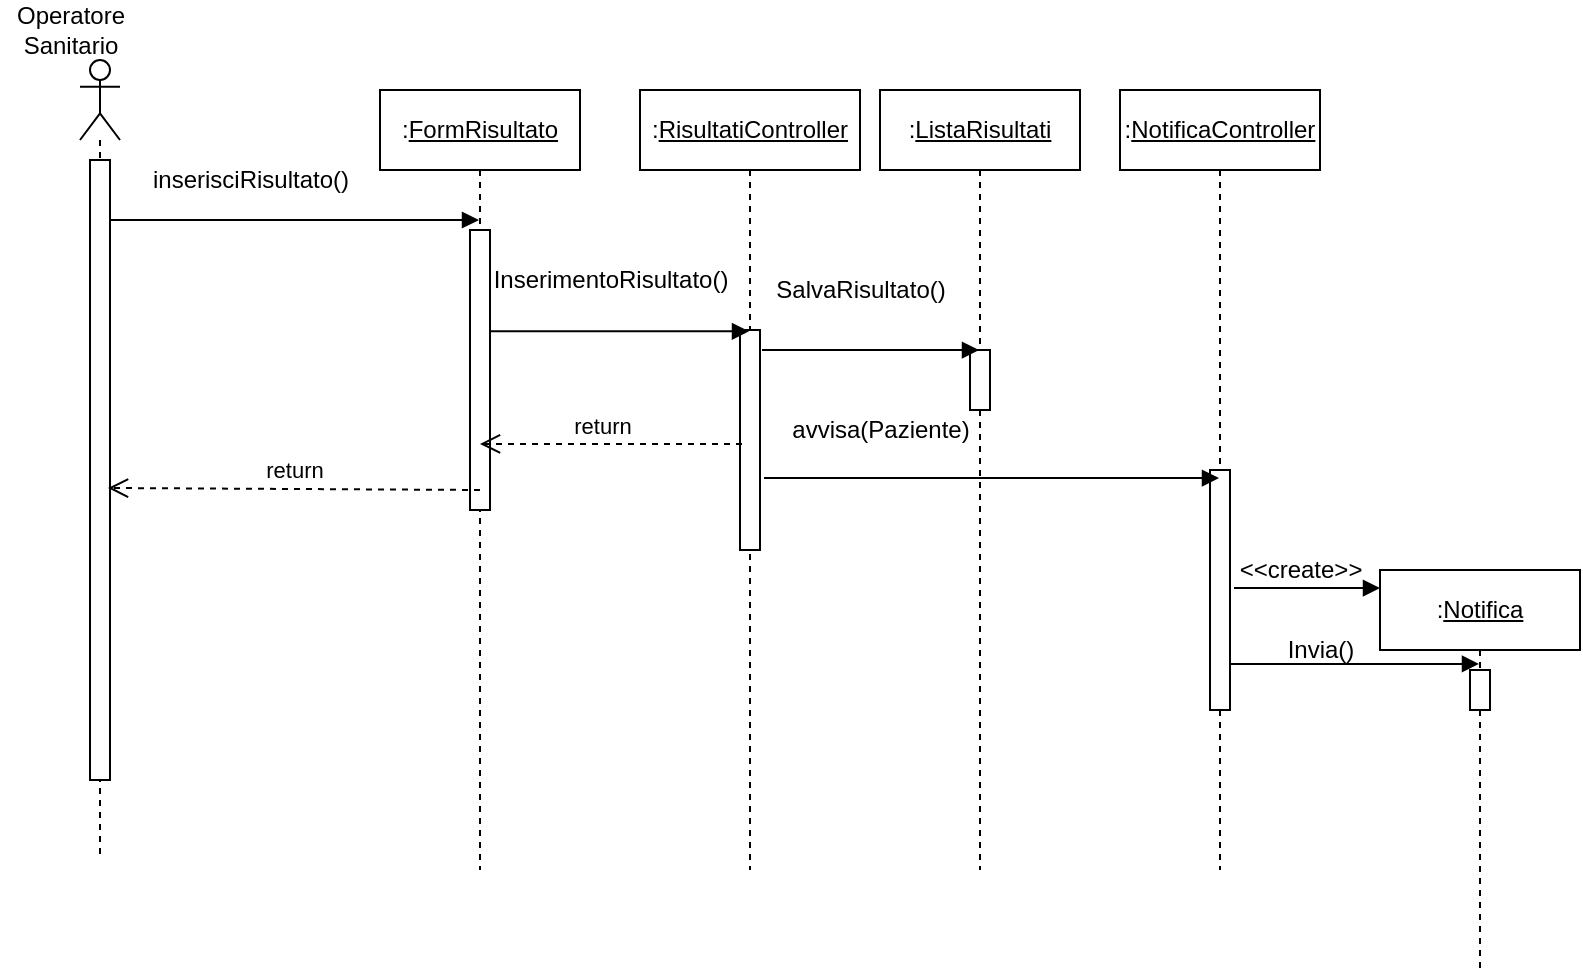 <mxfile version="13.9.9" type="device" pages="4"><diagram id="7swXtVof5Auf0bjsIxQQ" name="UC_01 sequence"><mxGraphModel dx="868" dy="450" grid="1" gridSize="10" guides="1" tooltips="1" connect="1" arrows="1" fold="1" page="1" pageScale="1" pageWidth="827" pageHeight="1169" math="0" shadow="0"><root><mxCell id="0"/><mxCell id="1" parent="0"/><mxCell id="t72wZ1P_A9mm2RrUKIpe-7" value=":&lt;u&gt;FormRisultato&lt;/u&gt;" style="shape=umlLifeline;perimeter=lifelinePerimeter;whiteSpace=wrap;html=1;container=1;collapsible=0;recursiveResize=0;outlineConnect=0;" parent="1" vertex="1"><mxGeometry x="200" y="50" width="100" height="390" as="geometry"/></mxCell><mxCell id="t72wZ1P_A9mm2RrUKIpe-12" value="" style="html=1;points=[];perimeter=orthogonalPerimeter;" parent="t72wZ1P_A9mm2RrUKIpe-7" vertex="1"><mxGeometry x="45" y="70" width="10" height="140" as="geometry"/></mxCell><mxCell id="t72wZ1P_A9mm2RrUKIpe-9" value="Operatore&lt;br&gt;Sanitario" style="text;html=1;align=center;verticalAlign=middle;resizable=0;points=[];autosize=1;" parent="1" vertex="1"><mxGeometry x="10" y="5" width="70" height="30" as="geometry"/></mxCell><mxCell id="t72wZ1P_A9mm2RrUKIpe-11" value="inserisciRisultato()" style="text;html=1;align=center;verticalAlign=middle;resizable=0;points=[];autosize=1;" parent="1" vertex="1"><mxGeometry x="80" y="85" width="110" height="20" as="geometry"/></mxCell><mxCell id="t72wZ1P_A9mm2RrUKIpe-16" value=":&lt;u&gt;RisultatiController&lt;/u&gt;" style="shape=umlLifeline;perimeter=lifelinePerimeter;whiteSpace=wrap;html=1;container=1;collapsible=0;recursiveResize=0;outlineConnect=0;size=40;" parent="1" vertex="1"><mxGeometry x="330" y="50" width="110" height="390" as="geometry"/></mxCell><mxCell id="t72wZ1P_A9mm2RrUKIpe-55" value="" style="html=1;points=[];perimeter=orthogonalPerimeter;" parent="t72wZ1P_A9mm2RrUKIpe-16" vertex="1"><mxGeometry x="50" y="120" width="10" height="110" as="geometry"/></mxCell><mxCell id="t72wZ1P_A9mm2RrUKIpe-17" value=":&lt;u&gt;NotificaController&lt;/u&gt;" style="shape=umlLifeline;perimeter=lifelinePerimeter;whiteSpace=wrap;html=1;container=1;collapsible=0;recursiveResize=0;outlineConnect=0;" parent="1" vertex="1"><mxGeometry x="570" y="50" width="100" height="390" as="geometry"/></mxCell><mxCell id="t72wZ1P_A9mm2RrUKIpe-64" value="" style="html=1;points=[];perimeter=orthogonalPerimeter;" parent="t72wZ1P_A9mm2RrUKIpe-17" vertex="1"><mxGeometry x="45" y="190" width="10" height="120" as="geometry"/></mxCell><mxCell id="t72wZ1P_A9mm2RrUKIpe-18" value=":&lt;u&gt;ListaRisultati&lt;/u&gt;" style="shape=umlLifeline;perimeter=lifelinePerimeter;whiteSpace=wrap;html=1;container=1;collapsible=0;recursiveResize=0;outlineConnect=0;" parent="1" vertex="1"><mxGeometry x="450" y="50" width="100" height="390" as="geometry"/></mxCell><mxCell id="t72wZ1P_A9mm2RrUKIpe-62" value="" style="html=1;points=[];perimeter=orthogonalPerimeter;" parent="t72wZ1P_A9mm2RrUKIpe-18" vertex="1"><mxGeometry x="45" y="130" width="10" height="30" as="geometry"/></mxCell><mxCell id="t72wZ1P_A9mm2RrUKIpe-19" value=":&lt;u&gt;Notifica&lt;/u&gt;" style="shape=umlLifeline;perimeter=lifelinePerimeter;whiteSpace=wrap;html=1;container=1;collapsible=0;recursiveResize=0;outlineConnect=0;" parent="1" vertex="1"><mxGeometry x="700" y="290" width="100" height="200" as="geometry"/></mxCell><mxCell id="t72wZ1P_A9mm2RrUKIpe-69" value="" style="html=1;points=[];perimeter=orthogonalPerimeter;" parent="t72wZ1P_A9mm2RrUKIpe-19" vertex="1"><mxGeometry x="45" y="50" width="10" height="20" as="geometry"/></mxCell><mxCell id="t72wZ1P_A9mm2RrUKIpe-20" value="InserimentoRisultato()" style="text;html=1;align=center;verticalAlign=middle;resizable=0;points=[];autosize=1;" parent="1" vertex="1"><mxGeometry x="250" y="135" width="130" height="20" as="geometry"/></mxCell><mxCell id="t72wZ1P_A9mm2RrUKIpe-37" value="" style="shape=umlLifeline;participant=umlActor;perimeter=lifelinePerimeter;whiteSpace=wrap;html=1;container=1;collapsible=0;recursiveResize=0;verticalAlign=top;spacingTop=36;outlineConnect=0;" parent="1" vertex="1"><mxGeometry x="50" y="35" width="20" height="400" as="geometry"/></mxCell><mxCell id="t72wZ1P_A9mm2RrUKIpe-38" value="" style="html=1;verticalAlign=bottom;endArrow=block;" parent="t72wZ1P_A9mm2RrUKIpe-37" target="t72wZ1P_A9mm2RrUKIpe-7" edge="1"><mxGeometry x="-0.064" y="-20" width="80" relative="1" as="geometry"><mxPoint x="10" y="80" as="sourcePoint"/><mxPoint x="90" y="80" as="targetPoint"/><mxPoint as="offset"/></mxGeometry></mxCell><mxCell id="t72wZ1P_A9mm2RrUKIpe-39" value="" style="html=1;points=[];perimeter=orthogonalPerimeter;" parent="t72wZ1P_A9mm2RrUKIpe-37" vertex="1"><mxGeometry x="5" y="50" width="10" height="310" as="geometry"/></mxCell><mxCell id="t72wZ1P_A9mm2RrUKIpe-57" value="SalvaRisultato()" style="text;html=1;align=center;verticalAlign=middle;resizable=0;points=[];autosize=1;" parent="1" vertex="1"><mxGeometry x="390" y="140" width="100" height="20" as="geometry"/></mxCell><mxCell id="t72wZ1P_A9mm2RrUKIpe-15" value="" style="html=1;verticalAlign=bottom;endArrow=block;exitX=1;exitY=0.362;exitDx=0;exitDy=0;exitPerimeter=0;" parent="1" source="t72wZ1P_A9mm2RrUKIpe-12" target="t72wZ1P_A9mm2RrUKIpe-16" edge="1"><mxGeometry x="0.111" y="-20" width="80" relative="1" as="geometry"><mxPoint x="270" y="175" as="sourcePoint"/><mxPoint x="340" y="135" as="targetPoint"/><mxPoint as="offset"/></mxGeometry></mxCell><mxCell id="t72wZ1P_A9mm2RrUKIpe-63" value="avvisa(Paziente)" style="text;html=1;align=center;verticalAlign=middle;resizable=0;points=[];autosize=1;" parent="1" vertex="1"><mxGeometry x="400" y="210" width="100" height="20" as="geometry"/></mxCell><mxCell id="t72wZ1P_A9mm2RrUKIpe-66" value="&amp;lt;&amp;lt;create&amp;gt;&amp;gt;" style="text;html=1;align=center;verticalAlign=middle;resizable=0;points=[];autosize=1;" parent="1" vertex="1"><mxGeometry x="620" y="280" width="80" height="20" as="geometry"/></mxCell><mxCell id="t72wZ1P_A9mm2RrUKIpe-68" value="Invia()" style="text;html=1;align=center;verticalAlign=middle;resizable=0;points=[];autosize=1;" parent="1" vertex="1"><mxGeometry x="645" y="320" width="50" height="20" as="geometry"/></mxCell><mxCell id="t72wZ1P_A9mm2RrUKIpe-61" value="" style="verticalAlign=bottom;endArrow=block;html=1;exitX=1.2;exitY=0.673;exitDx=0;exitDy=0;exitPerimeter=0;" parent="1" source="t72wZ1P_A9mm2RrUKIpe-55" target="t72wZ1P_A9mm2RrUKIpe-17" edge="1"><mxGeometry x="-0.332" y="-20" width="80" relative="1" as="geometry"><mxPoint x="390" y="180" as="sourcePoint"/><mxPoint x="470" y="180" as="targetPoint"/><mxPoint as="offset"/></mxGeometry></mxCell><mxCell id="t72wZ1P_A9mm2RrUKIpe-56" value="" style="html=1;verticalAlign=bottom;endArrow=block;exitX=1.1;exitY=0.091;exitDx=0;exitDy=0;exitPerimeter=0;" parent="1" source="t72wZ1P_A9mm2RrUKIpe-55" target="t72wZ1P_A9mm2RrUKIpe-18" edge="1"><mxGeometry x="-0.087" y="-20" width="80" relative="1" as="geometry"><mxPoint x="390" y="120" as="sourcePoint"/><mxPoint x="470" y="120" as="targetPoint"/><mxPoint as="offset"/></mxGeometry></mxCell><mxCell id="t72wZ1P_A9mm2RrUKIpe-58" value="return" style="html=1;verticalAlign=bottom;endArrow=open;dashed=1;endSize=8;exitX=0.1;exitY=0.518;exitDx=0;exitDy=0;exitPerimeter=0;" parent="1" source="t72wZ1P_A9mm2RrUKIpe-55" target="t72wZ1P_A9mm2RrUKIpe-7" edge="1"><mxGeometry x="0.08" relative="1" as="geometry"><mxPoint x="380" y="160" as="sourcePoint"/><mxPoint x="280" y="160" as="targetPoint"/><mxPoint as="offset"/></mxGeometry></mxCell><mxCell id="t72wZ1P_A9mm2RrUKIpe-65" value="" style="html=1;verticalAlign=bottom;endArrow=block;exitX=1.2;exitY=0.492;exitDx=0;exitDy=0;exitPerimeter=0;" parent="1" source="t72wZ1P_A9mm2RrUKIpe-64" edge="1"><mxGeometry x="-0.331" y="-20" width="80" relative="1" as="geometry"><mxPoint x="630" y="170" as="sourcePoint"/><mxPoint x="700" y="299" as="targetPoint"/><mxPoint as="offset"/></mxGeometry></mxCell><mxCell id="t72wZ1P_A9mm2RrUKIpe-67" value="" style="html=1;verticalAlign=bottom;endArrow=block;exitX=1;exitY=0.808;exitDx=0;exitDy=0;exitPerimeter=0;" parent="1" source="t72wZ1P_A9mm2RrUKIpe-64" target="t72wZ1P_A9mm2RrUKIpe-19" edge="1"><mxGeometry x="-0.228" y="-20" width="80" relative="1" as="geometry"><mxPoint x="620" y="210" as="sourcePoint"/><mxPoint x="700" y="210" as="targetPoint"/><mxPoint as="offset"/></mxGeometry></mxCell><mxCell id="t72wZ1P_A9mm2RrUKIpe-70" value="return" style="html=1;verticalAlign=bottom;endArrow=open;dashed=1;endSize=8;entryX=0.9;entryY=0.529;entryDx=0;entryDy=0;entryPerimeter=0;" parent="1" target="t72wZ1P_A9mm2RrUKIpe-39" edge="1"><mxGeometry relative="1" as="geometry"><mxPoint x="250" y="250" as="sourcePoint"/><mxPoint x="65" y="244.03" as="targetPoint"/></mxGeometry></mxCell></root></mxGraphModel></diagram><diagram id="bdQ-5PlKAXwy8ZdG5Nek" name="UC_02 sequence"><mxGraphModel dx="868" dy="450" grid="1" gridSize="10" guides="1" tooltips="1" connect="1" arrows="1" fold="1" page="1" pageScale="1" pageWidth="827" pageHeight="1169" math="0" shadow="0"><root><mxCell id="jV-pRGW0JtORqX5Mp9BG-0"/><mxCell id="jV-pRGW0JtORqX5Mp9BG-1" parent="jV-pRGW0JtORqX5Mp9BG-0"/><mxCell id="jV-pRGW0JtORqX5Mp9BG-2" value="" style="shape=umlLifeline;participant=umlActor;perimeter=lifelinePerimeter;whiteSpace=wrap;html=1;container=1;collapsible=0;recursiveResize=0;verticalAlign=top;spacingTop=36;outlineConnect=0;" parent="jV-pRGW0JtORqX5Mp9BG-1" vertex="1"><mxGeometry x="50" y="120" width="20" height="320" as="geometry"/></mxCell><mxCell id="jV-pRGW0JtORqX5Mp9BG-10" value="" style="html=1;points=[];perimeter=orthogonalPerimeter;" parent="jV-pRGW0JtORqX5Mp9BG-2" vertex="1"><mxGeometry x="5" y="70" width="10" height="230" as="geometry"/></mxCell><mxCell id="GmvmuX7OurMHlqd6BMzU-0" value="" style="html=1;verticalAlign=bottom;endArrow=block;" parent="jV-pRGW0JtORqX5Mp9BG-2" target="jV-pRGW0JtORqX5Mp9BG-3" edge="1"><mxGeometry x="-0.087" y="-20" width="80" relative="1" as="geometry"><mxPoint x="20" y="80" as="sourcePoint"/><mxPoint x="100" y="80" as="targetPoint"/><mxPoint as="offset"/></mxGeometry></mxCell><mxCell id="jV-pRGW0JtORqX5Mp9BG-3" value=":&lt;u&gt;retreiveController&lt;/u&gt;" style="shape=umlLifeline;perimeter=lifelinePerimeter;whiteSpace=wrap;html=1;container=1;collapsible=0;recursiveResize=0;outlineConnect=0;" parent="jV-pRGW0JtORqX5Mp9BG-1" vertex="1"><mxGeometry x="150" y="120" width="100" height="320" as="geometry"/></mxCell><mxCell id="GmvmuX7OurMHlqd6BMzU-2" value="" style="html=1;points=[];perimeter=orthogonalPerimeter;" parent="jV-pRGW0JtORqX5Mp9BG-3" vertex="1"><mxGeometry x="45" y="80" width="10" height="150" as="geometry"/></mxCell><mxCell id="GmvmuX7OurMHlqd6BMzU-3" value="" style="html=1;verticalAlign=bottom;endArrow=block;" parent="jV-pRGW0JtORqX5Mp9BG-3" target="jV-pRGW0JtORqX5Mp9BG-4" edge="1"><mxGeometry x="0.062" y="-20" width="80" relative="1" as="geometry"><mxPoint x="60" y="90" as="sourcePoint"/><mxPoint x="140" y="90" as="targetPoint"/><mxPoint as="offset"/></mxGeometry></mxCell><mxCell id="GmvmuX7OurMHlqd6BMzU-6" value="" style="html=1;verticalAlign=bottom;endArrow=block;" parent="jV-pRGW0JtORqX5Mp9BG-3" target="jV-pRGW0JtORqX5Mp9BG-5" edge="1"><mxGeometry x="0.551" y="-20" width="80" relative="1" as="geometry"><mxPoint x="60" y="190" as="sourcePoint"/><mxPoint x="140" y="190" as="targetPoint"/><mxPoint as="offset"/></mxGeometry></mxCell><mxCell id="jV-pRGW0JtORqX5Mp9BG-4" value=":&lt;u&gt;ListaRisultati&lt;/u&gt;" style="shape=umlLifeline;perimeter=lifelinePerimeter;whiteSpace=wrap;html=1;container=1;collapsible=0;recursiveResize=0;outlineConnect=0;" parent="jV-pRGW0JtORqX5Mp9BG-1" vertex="1"><mxGeometry x="330" y="120" width="100" height="340" as="geometry"/></mxCell><mxCell id="GmvmuX7OurMHlqd6BMzU-4" value="" style="html=1;points=[];perimeter=orthogonalPerimeter;" parent="jV-pRGW0JtORqX5Mp9BG-4" vertex="1"><mxGeometry x="45" y="90" width="10" height="80" as="geometry"/></mxCell><mxCell id="jV-pRGW0JtORqX5Mp9BG-5" value=":&lt;u&gt;pubblicazione&lt;br&gt;Controller&lt;/u&gt;" style="shape=umlLifeline;perimeter=lifelinePerimeter;whiteSpace=wrap;html=1;container=1;collapsible=0;recursiveResize=0;outlineConnect=0;" parent="jV-pRGW0JtORqX5Mp9BG-1" vertex="1"><mxGeometry x="470" y="120" width="100" height="320" as="geometry"/></mxCell><mxCell id="GmvmuX7OurMHlqd6BMzU-7" value="" style="html=1;points=[];perimeter=orthogonalPerimeter;" parent="jV-pRGW0JtORqX5Mp9BG-5" vertex="1"><mxGeometry x="45" y="190" width="10" height="60" as="geometry"/></mxCell><mxCell id="GmvmuX7OurMHlqd6BMzU-8" value="" style="html=1;verticalAlign=bottom;endArrow=block;" parent="jV-pRGW0JtORqX5Mp9BG-5" target="jV-pRGW0JtORqX5Mp9BG-6" edge="1"><mxGeometry x="0.004" y="-20" width="80" relative="1" as="geometry"><mxPoint x="60" y="210" as="sourcePoint"/><mxPoint x="140" y="210" as="targetPoint"/><mxPoint as="offset"/></mxGeometry></mxCell><mxCell id="jV-pRGW0JtORqX5Mp9BG-6" value=":&lt;u&gt;Statistiche&lt;/u&gt;" style="shape=umlLifeline;perimeter=lifelinePerimeter;whiteSpace=wrap;html=1;container=1;collapsible=0;recursiveResize=0;outlineConnect=0;" parent="jV-pRGW0JtORqX5Mp9BG-1" vertex="1"><mxGeometry x="620" y="120" width="100" height="320" as="geometry"/></mxCell><mxCell id="GmvmuX7OurMHlqd6BMzU-9" value="" style="html=1;points=[];perimeter=orthogonalPerimeter;" parent="jV-pRGW0JtORqX5Mp9BG-6" vertex="1"><mxGeometry x="45" y="210" width="10" height="20" as="geometry"/></mxCell><mxCell id="jV-pRGW0JtORqX5Mp9BG-8" value="&amp;lt;&amp;lt;tempo&amp;gt;&amp;gt;" style="text;html=1;align=center;verticalAlign=middle;resizable=0;points=[];autosize=1;" parent="jV-pRGW0JtORqX5Mp9BG-1" vertex="1"><mxGeometry x="20" y="100" width="80" height="20" as="geometry"/></mxCell><mxCell id="GmvmuX7OurMHlqd6BMzU-1" value="richiediPubblicazione()" style="text;html=1;align=center;verticalAlign=middle;resizable=0;points=[];autosize=1;" parent="jV-pRGW0JtORqX5Mp9BG-1" vertex="1"><mxGeometry x="60" y="180" width="140" height="20" as="geometry"/></mxCell><mxCell id="GmvmuX7OurMHlqd6BMzU-5" value="return risultati" style="html=1;verticalAlign=bottom;endArrow=open;dashed=1;endSize=8;exitX=0;exitY=0.763;exitDx=0;exitDy=0;exitPerimeter=0;" parent="jV-pRGW0JtORqX5Mp9BG-1" source="GmvmuX7OurMHlqd6BMzU-4" edge="1"><mxGeometry relative="1" as="geometry"><mxPoint x="480" y="270" as="sourcePoint"/><mxPoint x="210" y="271" as="targetPoint"/></mxGeometry></mxCell><mxCell id="GmvmuX7OurMHlqd6BMzU-10" value="aggiornaStatistiche()" style="text;html=1;align=center;verticalAlign=middle;resizable=0;points=[];autosize=1;" parent="jV-pRGW0JtORqX5Mp9BG-1" vertex="1"><mxGeometry x="530" y="310" width="130" height="20" as="geometry"/></mxCell><mxCell id="GmvmuX7OurMHlqd6BMzU-13" value="richiediDati()" style="text;html=1;align=center;verticalAlign=middle;resizable=0;points=[];autosize=1;" parent="jV-pRGW0JtORqX5Mp9BG-1" vertex="1"><mxGeometry x="250" y="190" width="80" height="20" as="geometry"/></mxCell><mxCell id="GmvmuX7OurMHlqd6BMzU-14" value="inviaDati()" style="text;html=1;align=center;verticalAlign=middle;resizable=0;points=[];autosize=1;" parent="jV-pRGW0JtORqX5Mp9BG-1" vertex="1"><mxGeometry x="300" y="290" width="70" height="20" as="geometry"/></mxCell></root></mxGraphModel></diagram><diagram id="XCg2RMpz2uXhHw0uqP8m" name="UCI_01 Sequence"><mxGraphModel dx="868" dy="450" grid="1" gridSize="10" guides="1" tooltips="1" connect="1" arrows="1" fold="1" page="1" pageScale="1" pageWidth="827" pageHeight="1169" math="0" shadow="0"><root><mxCell id="5WFAV1FzLPJzDwOm00Hr-0"/><mxCell id="5WFAV1FzLPJzDwOm00Hr-1" parent="5WFAV1FzLPJzDwOm00Hr-0"/><mxCell id="5WFAV1FzLPJzDwOm00Hr-2" value="" style="shape=umlLifeline;participant=umlActor;perimeter=lifelinePerimeter;whiteSpace=wrap;html=1;container=1;collapsible=0;recursiveResize=0;verticalAlign=top;spacingTop=36;outlineConnect=0;" parent="5WFAV1FzLPJzDwOm00Hr-1" vertex="1"><mxGeometry x="40" y="120" width="20" height="320" as="geometry"/></mxCell><mxCell id="5WFAV1FzLPJzDwOm00Hr-10" value="" style="html=1;points=[];perimeter=orthogonalPerimeter;" vertex="1" parent="5WFAV1FzLPJzDwOm00Hr-2"><mxGeometry x="5" y="90" width="10" height="150" as="geometry"/></mxCell><mxCell id="5WFAV1FzLPJzDwOm00Hr-3" value=":&lt;u&gt;aggiungiTampone&lt;/u&gt;" style="shape=umlLifeline;perimeter=lifelinePerimeter;whiteSpace=wrap;html=1;container=1;collapsible=0;recursiveResize=0;outlineConnect=0;" parent="5WFAV1FzLPJzDwOm00Hr-1" vertex="1"><mxGeometry x="160" y="120" width="100" height="320" as="geometry"/></mxCell><mxCell id="5WFAV1FzLPJzDwOm00Hr-14" value="" style="html=1;points=[];perimeter=orthogonalPerimeter;" vertex="1" parent="5WFAV1FzLPJzDwOm00Hr-3"><mxGeometry x="45" y="90" width="10" height="20" as="geometry"/></mxCell><mxCell id="5WFAV1FzLPJzDwOm00Hr-47" value="" style="html=1;verticalAlign=bottom;endArrow=block;shadow=0;" parent="5WFAV1FzLPJzDwOm00Hr-3" edge="1" target="5WFAV1FzLPJzDwOm00Hr-3" source="5WFAV1FzLPJzDwOm00Hr-14"><mxGeometry width="80" relative="1" as="geometry"><mxPoint x="-80" y="90" as="sourcePoint"/><mxPoint y="90" as="targetPoint"/></mxGeometry></mxCell><mxCell id="5WFAV1FzLPJzDwOm00Hr-4" value=":&lt;u&gt;TamponeControl&lt;/u&gt;" style="shape=umlLifeline;perimeter=lifelinePerimeter;whiteSpace=wrap;html=1;container=1;collapsible=0;recursiveResize=0;outlineConnect=0;" parent="5WFAV1FzLPJzDwOm00Hr-1" vertex="1"><mxGeometry x="350" y="120" width="100" height="320" as="geometry"/></mxCell><mxCell id="5WFAV1FzLPJzDwOm00Hr-21" value="" style="html=1;points=[];perimeter=orthogonalPerimeter;" vertex="1" parent="5WFAV1FzLPJzDwOm00Hr-4"><mxGeometry x="45" y="100" width="10" height="120" as="geometry"/></mxCell><mxCell id="5WFAV1FzLPJzDwOm00Hr-5" value=":&lt;u&gt;CodaTamponi&lt;/u&gt;" style="shape=umlLifeline;perimeter=lifelinePerimeter;whiteSpace=wrap;html=1;container=1;collapsible=0;recursiveResize=0;outlineConnect=0;" parent="5WFAV1FzLPJzDwOm00Hr-1" vertex="1"><mxGeometry x="560" y="120" width="100" height="320" as="geometry"/></mxCell><mxCell id="5WFAV1FzLPJzDwOm00Hr-26" value="" style="html=1;points=[];perimeter=orthogonalPerimeter;" vertex="1" parent="5WFAV1FzLPJzDwOm00Hr-5"><mxGeometry x="45" y="170" width="10" height="30" as="geometry"/></mxCell><mxCell id="5WFAV1FzLPJzDwOm00Hr-13" value="" style="html=1;verticalAlign=bottom;endArrow=open;dashed=1;endSize=8;shadow=0;" parent="5WFAV1FzLPJzDwOm00Hr-1" edge="1"><mxGeometry x="-0.25" y="-30" relative="1" as="geometry"><mxPoint x="610" y="321" as="sourcePoint"/><mxPoint x="399.5" y="321" as="targetPoint"/><mxPoint as="offset"/></mxGeometry></mxCell><mxCell id="5WFAV1FzLPJzDwOm00Hr-9" value="Operatore&lt;br&gt;Sanitario" style="text;html=1;align=center;verticalAlign=middle;resizable=0;points=[];autosize=1;" vertex="1" parent="5WFAV1FzLPJzDwOm00Hr-1"><mxGeometry x="10" y="90" width="70" height="30" as="geometry"/></mxCell><mxCell id="5WFAV1FzLPJzDwOm00Hr-15" value="" style="html=1;verticalAlign=bottom;endArrow=block;shadow=0;" edge="1" parent="5WFAV1FzLPJzDwOm00Hr-1" target="5WFAV1FzLPJzDwOm00Hr-14"><mxGeometry width="80" relative="1" as="geometry"><mxPoint x="50" y="210" as="sourcePoint"/><mxPoint x="179.5" y="210" as="targetPoint"/></mxGeometry></mxCell><mxCell id="5WFAV1FzLPJzDwOm00Hr-19" value="addTampone(Tampone)" style="text;html=1;align=center;verticalAlign=middle;resizable=0;points=[];autosize=1;" vertex="1" parent="5WFAV1FzLPJzDwOm00Hr-1"><mxGeometry x="60" y="191" width="140" height="20" as="geometry"/></mxCell><mxCell id="5WFAV1FzLPJzDwOm00Hr-20" value="" style="html=1;verticalAlign=bottom;endArrow=block;shadow=0;" edge="1" parent="5WFAV1FzLPJzDwOm00Hr-1" target="5WFAV1FzLPJzDwOm00Hr-4"><mxGeometry width="80" relative="1" as="geometry"><mxPoint x="214" y="220" as="sourcePoint"/><mxPoint x="375" y="220" as="targetPoint"/></mxGeometry></mxCell><mxCell id="5WFAV1FzLPJzDwOm00Hr-22" value="registraTampone(Tampone)" style="text;html=1;align=center;verticalAlign=middle;resizable=0;points=[];autosize=1;" vertex="1" parent="5WFAV1FzLPJzDwOm00Hr-1"><mxGeometry x="220" y="200" width="160" height="20" as="geometry"/></mxCell><mxCell id="5WFAV1FzLPJzDwOm00Hr-23" value="" style="html=1;verticalAlign=bottom;endArrow=block;shadow=0;" edge="1" parent="5WFAV1FzLPJzDwOm00Hr-1" target="5WFAV1FzLPJzDwOm00Hr-4"><mxGeometry width="80" relative="1" as="geometry"><mxPoint x="410" y="240" as="sourcePoint"/><mxPoint x="470" y="300" as="targetPoint"/><Array as="points"><mxPoint x="470" y="240"/><mxPoint x="470" y="270"/></Array></mxGeometry></mxCell><mxCell id="5WFAV1FzLPJzDwOm00Hr-24" value="calcolaPosizione(Tampone)" style="text;html=1;align=center;verticalAlign=middle;resizable=0;points=[];autosize=1;" vertex="1" parent="5WFAV1FzLPJzDwOm00Hr-1"><mxGeometry x="405" y="220" width="160" height="20" as="geometry"/></mxCell><mxCell id="5WFAV1FzLPJzDwOm00Hr-25" value="" style="html=1;verticalAlign=bottom;endArrow=block;shadow=0;" edge="1" parent="5WFAV1FzLPJzDwOm00Hr-1" target="5WFAV1FzLPJzDwOm00Hr-5"><mxGeometry width="80" relative="1" as="geometry"><mxPoint x="405" y="290" as="sourcePoint"/><mxPoint x="560" y="290" as="targetPoint"/></mxGeometry></mxCell><mxCell id="5WFAV1FzLPJzDwOm00Hr-27" value="accodaTampone(Tampone,Posizione)" style="text;html=1;align=center;verticalAlign=middle;resizable=0;points=[];autosize=1;" vertex="1" parent="5WFAV1FzLPJzDwOm00Hr-1"><mxGeometry x="400" y="270" width="220" height="20" as="geometry"/></mxCell><mxCell id="5WFAV1FzLPJzDwOm00Hr-28" value="Esito" style="text;html=1;align=center;verticalAlign=middle;resizable=0;points=[];autosize=1;" vertex="1" parent="5WFAV1FzLPJzDwOm00Hr-1"><mxGeometry x="490" y="300" width="40" height="20" as="geometry"/></mxCell><mxCell id="5WFAV1FzLPJzDwOm00Hr-29" value="" style="html=1;verticalAlign=bottom;endArrow=open;dashed=1;endSize=8;shadow=0;" edge="1" parent="5WFAV1FzLPJzDwOm00Hr-1" target="5WFAV1FzLPJzDwOm00Hr-2"><mxGeometry x="-0.25" y="-30" relative="1" as="geometry"><mxPoint x="390.5" y="339" as="sourcePoint"/><mxPoint x="180" y="339" as="targetPoint"/><mxPoint as="offset"/></mxGeometry></mxCell><mxCell id="5WFAV1FzLPJzDwOm00Hr-31" value="Posizione calcolata" style="text;html=1;align=center;verticalAlign=middle;resizable=0;points=[];autosize=1;" vertex="1" parent="5WFAV1FzLPJzDwOm00Hr-1"><mxGeometry x="210" y="320" width="120" height="20" as="geometry"/></mxCell></root></mxGraphModel></diagram><diagram id="9pivR78nl_Uj0CBSbwCN" name="UC_05 sequence"><mxGraphModel dx="868" dy="450" grid="1" gridSize="10" guides="1" tooltips="1" connect="1" arrows="1" fold="1" page="1" pageScale="1" pageWidth="827" pageHeight="1169" math="0" shadow="0"><root><mxCell id="ouIk7zsL723l90YRE45t-0"/><mxCell id="ouIk7zsL723l90YRE45t-1" parent="ouIk7zsL723l90YRE45t-0"/><mxCell id="ouIk7zsL723l90YRE45t-2" value="" style="shape=umlLifeline;participant=umlActor;perimeter=lifelinePerimeter;whiteSpace=wrap;html=1;container=1;collapsible=0;recursiveResize=0;verticalAlign=top;spacingTop=36;outlineConnect=0;" vertex="1" parent="ouIk7zsL723l90YRE45t-1"><mxGeometry x="40" y="120" width="20" height="320" as="geometry"/></mxCell><mxCell id="ouIk7zsL723l90YRE45t-10" value="" style="html=1;points=[];perimeter=orthogonalPerimeter;" vertex="1" parent="ouIk7zsL723l90YRE45t-2"><mxGeometry x="5" y="60" width="10" height="230" as="geometry"/></mxCell><mxCell id="ouIk7zsL723l90YRE45t-3" value=":&lt;u&gt;FormStato&lt;/u&gt;" style="shape=umlLifeline;perimeter=lifelinePerimeter;whiteSpace=wrap;html=1;container=1;collapsible=0;recursiveResize=0;outlineConnect=0;" vertex="1" parent="ouIk7zsL723l90YRE45t-1"><mxGeometry x="160" y="120" width="100" height="320" as="geometry"/></mxCell><mxCell id="g30mMpDtejC7jFKK-uMk-4" value="" style="html=1;points=[];perimeter=orthogonalPerimeter;" vertex="1" parent="ouIk7zsL723l90YRE45t-3"><mxGeometry x="45" y="70" width="10" height="150" as="geometry"/></mxCell><mxCell id="ouIk7zsL723l90YRE45t-4" value=":&lt;u&gt;StatoController&lt;/u&gt;" style="shape=umlLifeline;perimeter=lifelinePerimeter;whiteSpace=wrap;html=1;container=1;collapsible=0;recursiveResize=0;outlineConnect=0;" vertex="1" parent="ouIk7zsL723l90YRE45t-1"><mxGeometry x="360" y="120" width="100" height="320" as="geometry"/></mxCell><mxCell id="g30mMpDtejC7jFKK-uMk-8" value="" style="html=1;points=[];perimeter=orthogonalPerimeter;" vertex="1" parent="ouIk7zsL723l90YRE45t-4"><mxGeometry x="44" y="120" width="10" height="30" as="geometry"/></mxCell><mxCell id="ouIk7zsL723l90YRE45t-5" value=":&lt;u&gt;ElencoStati&lt;/u&gt;" style="shape=umlLifeline;perimeter=lifelinePerimeter;whiteSpace=wrap;html=1;container=1;collapsible=0;recursiveResize=0;outlineConnect=0;" vertex="1" parent="ouIk7zsL723l90YRE45t-1"><mxGeometry x="560" y="120" width="100" height="320" as="geometry"/></mxCell><mxCell id="g30mMpDtejC7jFKK-uMk-15" value="" style="html=1;points=[];perimeter=orthogonalPerimeter;" vertex="1" parent="ouIk7zsL723l90YRE45t-5"><mxGeometry x="45" y="125" width="10" height="20" as="geometry"/></mxCell><mxCell id="ouIk7zsL723l90YRE45t-9" value="Utente" style="text;html=1;align=center;verticalAlign=middle;resizable=0;points=[];autosize=1;" vertex="1" parent="ouIk7zsL723l90YRE45t-1"><mxGeometry x="25" y="100" width="50" height="20" as="geometry"/></mxCell><mxCell id="ouIk7zsL723l90YRE45t-12" value="" style="line;strokeWidth=1;direction=south;html=1;dashed=1;dashPattern=20 20;rotation=90;" vertex="1" parent="ouIk7zsL723l90YRE45t-1"><mxGeometry x="266.25" y="113.75" width="10" height="357.5" as="geometry"/></mxCell><mxCell id="P8qgXNOjxUnsnni119GD-0" value="" style="html=1;verticalAlign=bottom;endArrow=block;shadow=0;exitX=0.9;exitY=0.333;exitDx=0;exitDy=0;exitPerimeter=0;" edge="1" parent="ouIk7zsL723l90YRE45t-1" source="g30mMpDtejC7jFKK-uMk-8" target="ouIk7zsL723l90YRE45t-5"><mxGeometry width="80" relative="1" as="geometry"><mxPoint x="480" y="250" as="sourcePoint"/><mxPoint x="560" y="250" as="targetPoint"/></mxGeometry></mxCell><mxCell id="g30mMpDtejC7jFKK-uMk-0" value="" style="html=1;verticalAlign=bottom;endArrow=open;dashed=1;endSize=8;shadow=0;" edge="1" parent="ouIk7zsL723l90YRE45t-1"><mxGeometry x="-0.25" y="-30" relative="1" as="geometry"><mxPoint x="200" y="339" as="sourcePoint"/><mxPoint x="49.5" y="339" as="targetPoint"/><mxPoint as="offset"/></mxGeometry></mxCell><mxCell id="g30mMpDtejC7jFKK-uMk-2" value="" style="html=1;verticalAlign=bottom;endArrow=block;shadow=0;" edge="1" parent="ouIk7zsL723l90YRE45t-1" target="ouIk7zsL723l90YRE45t-4"><mxGeometry width="80" relative="1" as="geometry"><mxPoint x="215" y="239.5" as="sourcePoint"/><mxPoint x="370" y="240" as="targetPoint"/></mxGeometry></mxCell><mxCell id="g30mMpDtejC7jFKK-uMk-3" value="" style="html=1;verticalAlign=bottom;endArrow=block;shadow=0;" edge="1" parent="ouIk7zsL723l90YRE45t-1"><mxGeometry width="80" relative="1" as="geometry"><mxPoint x="50" y="190" as="sourcePoint"/><mxPoint x="205" y="190" as="targetPoint"/></mxGeometry></mxCell><mxCell id="g30mMpDtejC7jFKK-uMk-5" value="[campi form non vuoti]" style="text;html=1;align=center;verticalAlign=middle;resizable=0;points=[];autosize=1;" vertex="1" parent="ouIk7zsL723l90YRE45t-1"><mxGeometry x="86" y="250" width="130" height="20" as="geometry"/></mxCell><mxCell id="g30mMpDtejC7jFKK-uMk-6" value="[campi form vuoti]" style="text;html=1;align=center;verticalAlign=middle;resizable=0;points=[];autosize=1;" vertex="1" parent="ouIk7zsL723l90YRE45t-1"><mxGeometry x="81" y="294" width="110" height="20" as="geometry"/></mxCell><mxCell id="g30mMpDtejC7jFKK-uMk-7" value="sottomettiDati()" style="text;html=1;align=center;verticalAlign=middle;resizable=0;points=[];autosize=1;" vertex="1" parent="ouIk7zsL723l90YRE45t-1"><mxGeometry x="250" y="220" width="100" height="20" as="geometry"/></mxCell><mxCell id="g30mMpDtejC7jFKK-uMk-9" value="" style="html=1;verticalAlign=bottom;endArrow=open;dashed=1;endSize=8;shadow=0;" edge="1" parent="ouIk7zsL723l90YRE45t-1" target="g30mMpDtejC7jFKK-uMk-4"><mxGeometry x="-0.25" y="-30" relative="1" as="geometry"><mxPoint x="414" y="269.5" as="sourcePoint"/><mxPoint x="304" y="269.5" as="targetPoint"/><mxPoint as="offset"/></mxGeometry></mxCell><mxCell id="g30mMpDtejC7jFKK-uMk-10" value="isSottomesso" style="text;html=1;align=center;verticalAlign=middle;resizable=0;points=[];autosize=1;" vertex="1" parent="ouIk7zsL723l90YRE45t-1"><mxGeometry x="260" y="250" width="90" height="20" as="geometry"/></mxCell><mxCell id="g30mMpDtejC7jFKK-uMk-12" value="inserisciDati()" style="text;html=1;align=center;verticalAlign=middle;resizable=0;points=[];autosize=1;" vertex="1" parent="ouIk7zsL723l90YRE45t-1"><mxGeometry x="465" y="230" width="90" height="20" as="geometry"/></mxCell><mxCell id="g30mMpDtejC7jFKK-uMk-13" value="errore" style="text;html=1;align=center;verticalAlign=middle;resizable=0;points=[];autosize=1;" vertex="1" parent="ouIk7zsL723l90YRE45t-1"><mxGeometry x="100" y="322" width="50" height="20" as="geometry"/></mxCell><mxCell id="g30mMpDtejC7jFKK-uMk-14" value="" style="html=1;verticalAlign=bottom;endArrow=open;dashed=1;endSize=8;shadow=0;" edge="1" parent="ouIk7zsL723l90YRE45t-1"><mxGeometry x="-0.25" y="-30" relative="1" as="geometry"><mxPoint x="200.25" y="280" as="sourcePoint"/><mxPoint x="49.75" y="280" as="targetPoint"/><mxPoint as="offset"/></mxGeometry></mxCell><mxCell id="g30mMpDtejC7jFKK-uMk-11" value="alt" style="shape=umlFrame;whiteSpace=wrap;html=1;" vertex="1" parent="ouIk7zsL723l90YRE45t-1"><mxGeometry x="90" y="225" width="360" height="130" as="geometry"/></mxCell></root></mxGraphModel></diagram></mxfile>